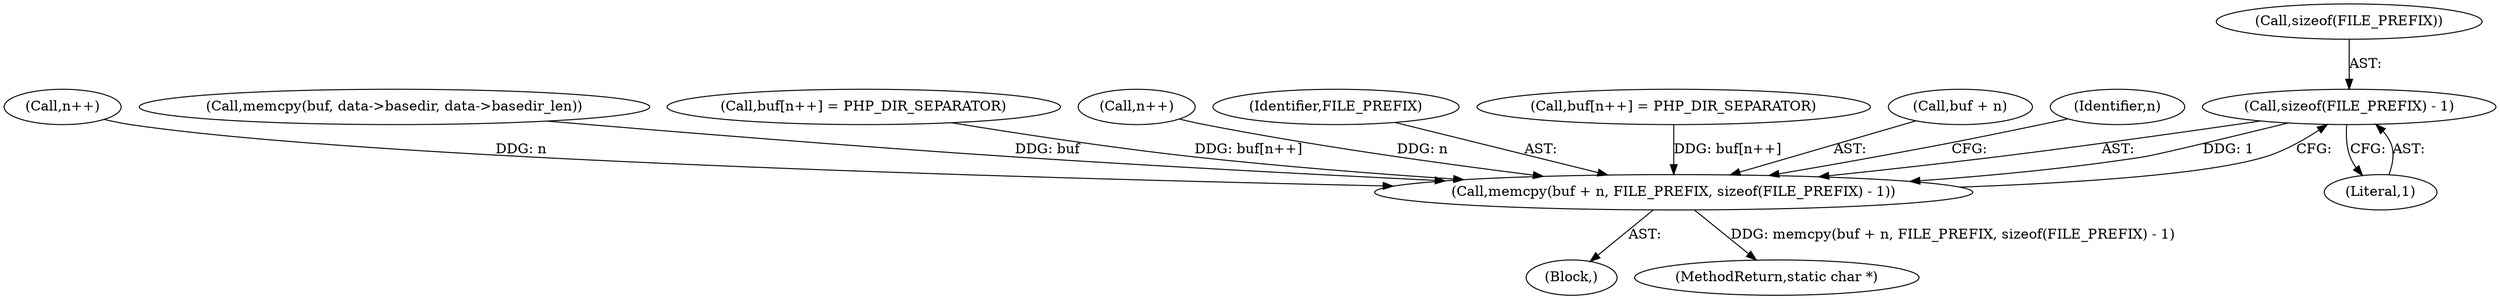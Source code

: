 digraph "0_php_25e8fcc88fa20dc9d4c47184471003f436927cde@API" {
"1000279" [label="(Call,sizeof(FILE_PREFIX) - 1)"];
"1000274" [label="(Call,memcpy(buf + n, FILE_PREFIX, sizeof(FILE_PREFIX) - 1))"];
"1000186" [label="(Block,)"];
"1000271" [label="(Call,n++)"];
"1000227" [label="(Call,memcpy(buf, data->basedir, data->basedir_len))"];
"1000240" [label="(Call,buf[n++] = PHP_DIR_SEPARATOR)"];
"1000243" [label="(Call,n++)"];
"1000282" [label="(Literal,1)"];
"1000504" [label="(MethodReturn,static char *)"];
"1000280" [label="(Call,sizeof(FILE_PREFIX))"];
"1000278" [label="(Identifier,FILE_PREFIX)"];
"1000268" [label="(Call,buf[n++] = PHP_DIR_SEPARATOR)"];
"1000275" [label="(Call,buf + n)"];
"1000274" [label="(Call,memcpy(buf + n, FILE_PREFIX, sizeof(FILE_PREFIX) - 1))"];
"1000279" [label="(Call,sizeof(FILE_PREFIX) - 1)"];
"1000284" [label="(Identifier,n)"];
"1000279" -> "1000274"  [label="AST: "];
"1000279" -> "1000282"  [label="CFG: "];
"1000280" -> "1000279"  [label="AST: "];
"1000282" -> "1000279"  [label="AST: "];
"1000274" -> "1000279"  [label="CFG: "];
"1000279" -> "1000274"  [label="DDG: 1"];
"1000274" -> "1000186"  [label="AST: "];
"1000275" -> "1000274"  [label="AST: "];
"1000278" -> "1000274"  [label="AST: "];
"1000284" -> "1000274"  [label="CFG: "];
"1000274" -> "1000504"  [label="DDG: memcpy(buf + n, FILE_PREFIX, sizeof(FILE_PREFIX) - 1)"];
"1000227" -> "1000274"  [label="DDG: buf"];
"1000268" -> "1000274"  [label="DDG: buf[n++]"];
"1000240" -> "1000274"  [label="DDG: buf[n++]"];
"1000243" -> "1000274"  [label="DDG: n"];
"1000271" -> "1000274"  [label="DDG: n"];
}
